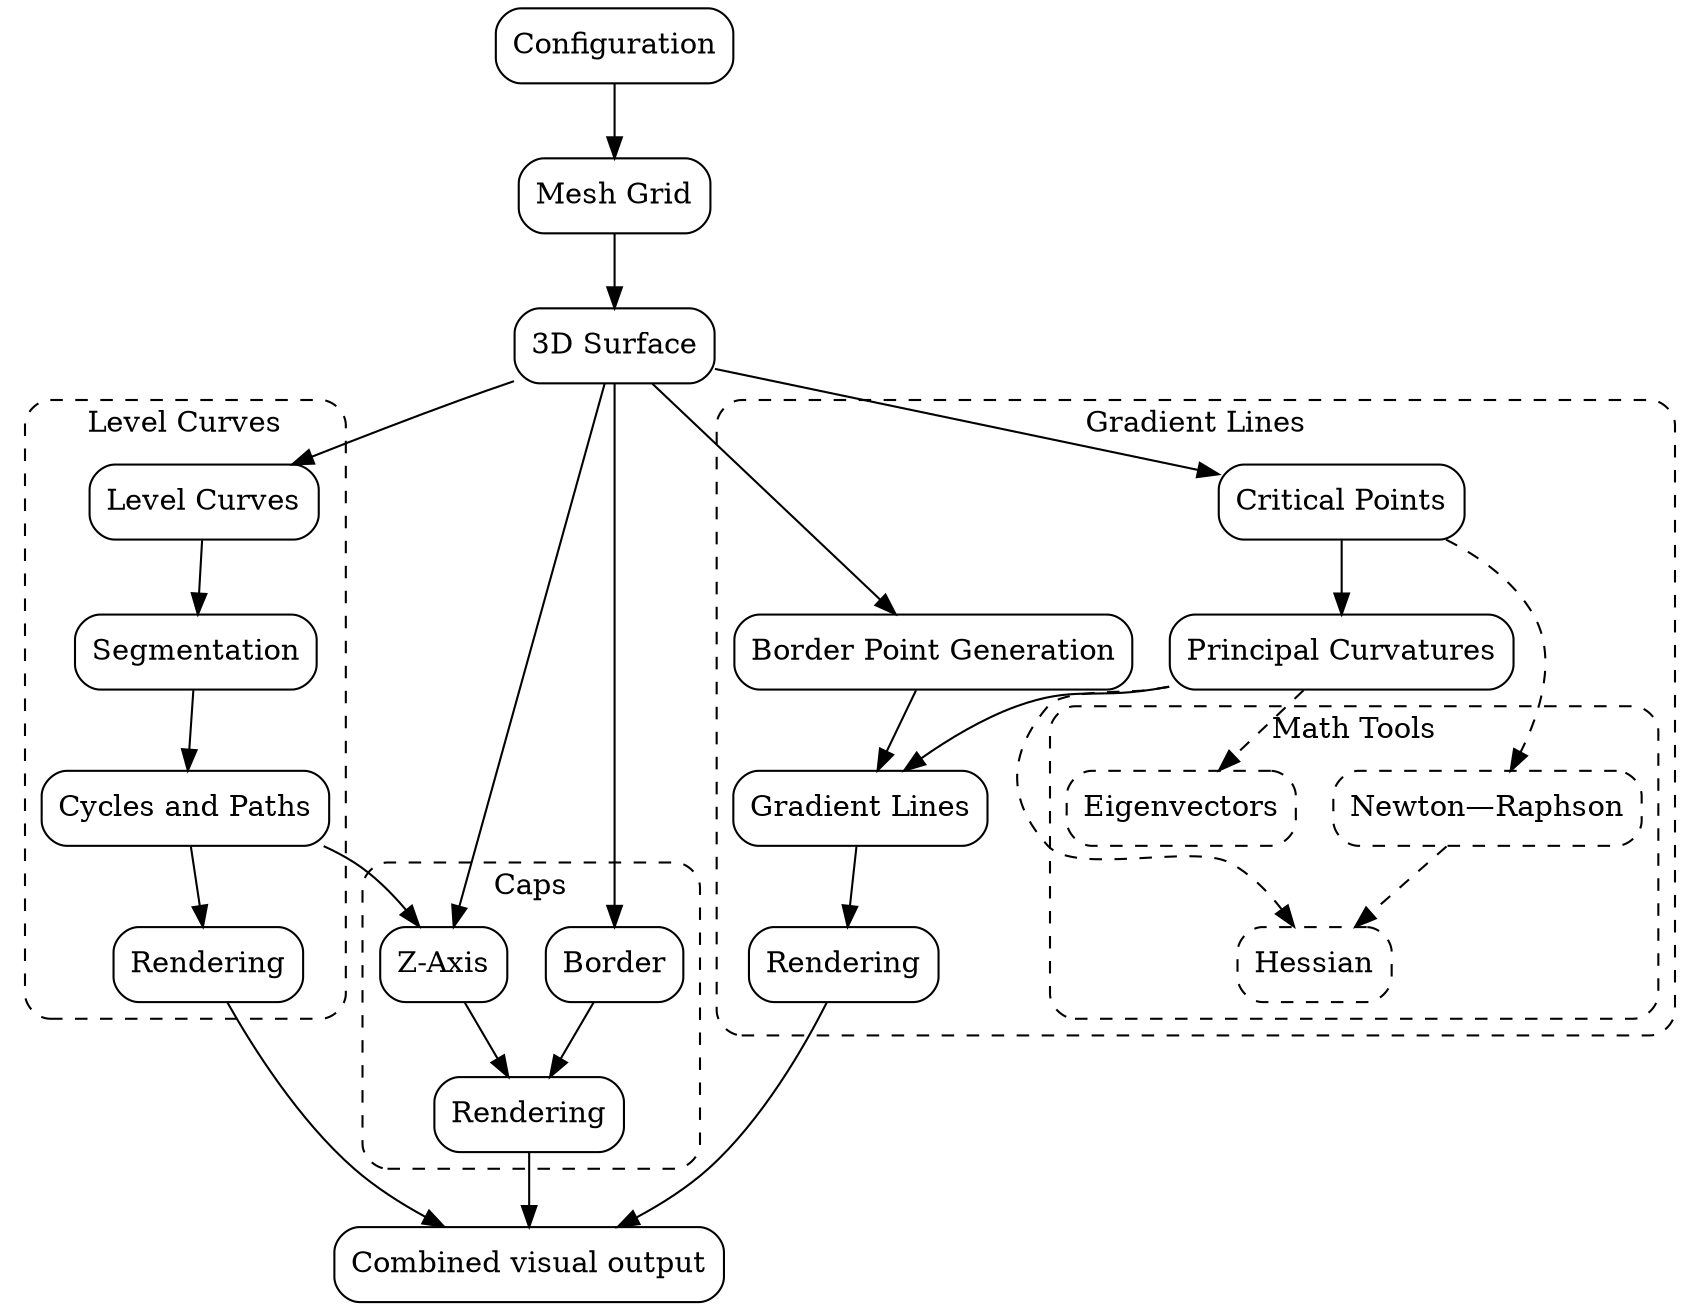 digraph G {
    node [style=rounded, shape=box]

    input_config [label="Configuration"]
    mesh_setup [label="Mesh Grid"]
    surface_setup [label="3D Surface"]

    subgraph cluster_caps {
        label = "Caps"
        style = "dashed,rounded"
        z_caps [label="Z-Axis"]
        border_caps [label="Border"]
        cap_rendering [label="Rendering"]
    }

    subgraph cluster_levels {
        label = "Level Curves"
        style = "dashed,rounded"
        level_curves [label="Level Curves"]
        level_segments [label="Segmentation"]
        level_decomposition [label="Cycles and Paths"]
        level_rendering [label="Rendering"]
    }

    subgraph cluster_gradient {
        label = "Gradient Lines"
        style = "dashed,rounded"
        critical_points [label="Critical Points"]
        principal_curvatures [label="Principal Curvatures"]
        border_points [label="Border Point Generation"]
        gradient_search [label="Gradient Lines"]
        gradient_rendering [label="Rendering"]

        subgraph cluster_math {
            label = "Math Tools"
            style = "dashed,rounded"
            node [style="dashed,rounded"]

            hessian [label="Hessian"]
            eig [label="Eigenvectors"]
            newton [label="Newton—Raphson"]
        }
    }


    input_config -> mesh_setup
    mesh_setup -> surface_setup
    surface_setup -> {level_curves critical_points border_points z_caps border_caps}

    level_curves -> level_segments
    level_segments -> level_decomposition
    level_decomposition -> level_rendering
    level_decomposition -> z_caps

    critical_points -> principal_curvatures
    critical_points -> newton [style="dashed"]
    newton -> hessian [style="dashed"]
    {principal_curvatures border_points} -> gradient_search
    principal_curvatures -> hessian [style="dashed"]
    principal_curvatures -> eig [style="dashed"]
    gradient_search -> gradient_rendering

    z_caps -> cap_rendering
    border_caps -> cap_rendering

    {level_rendering gradient_rendering cap_rendering} -> visual_output
    visual_output [label = "Combined visual output"]
}
